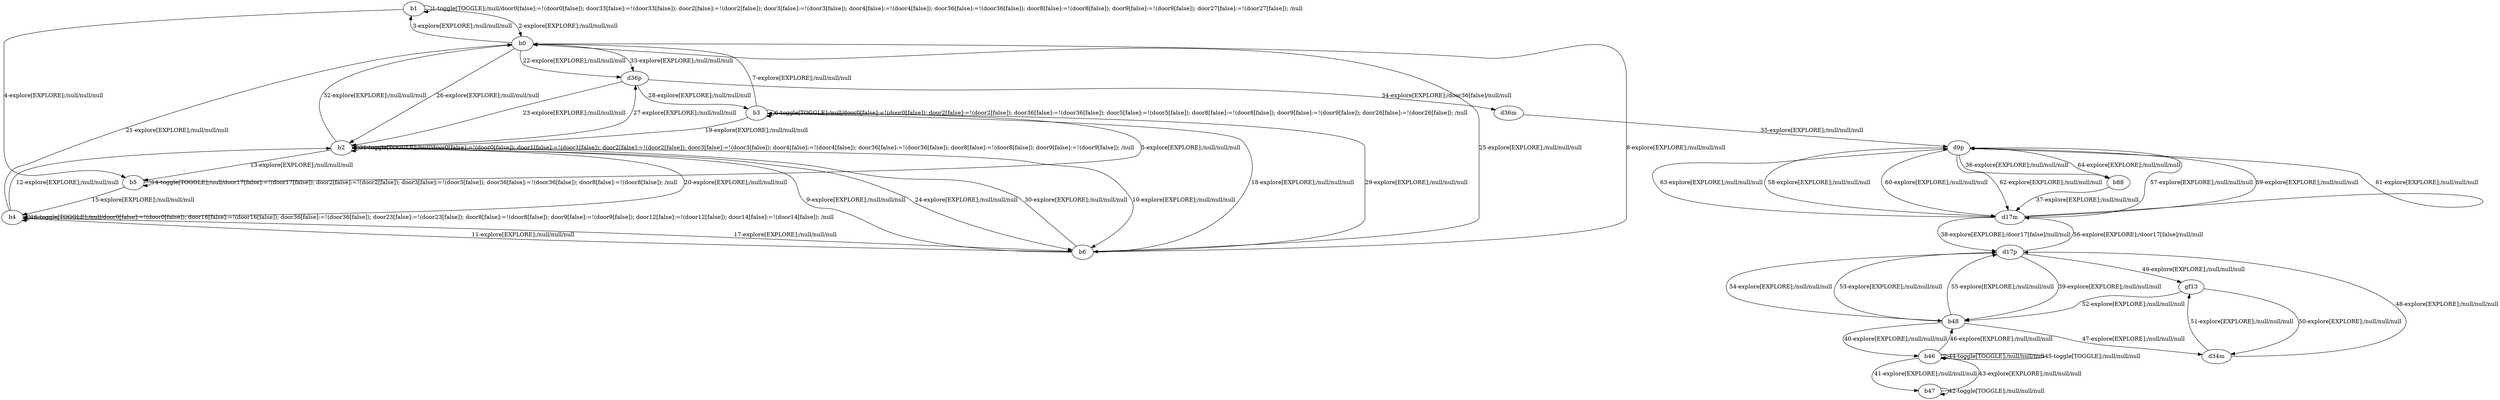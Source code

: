 # Total number of goals covered by this test: 3
# d34m --> d17p
# b46 --> b47
# b47 --> b47

digraph g {
"b1" -> "b1" [label = "1-toggle[TOGGLE];/null/door0[false]:=!(door0[false]); door33[false]:=!(door33[false]); door2[false]:=!(door2[false]); door3[false]:=!(door3[false]); door4[false]:=!(door4[false]); door36[false]:=!(door36[false]); door8[false]:=!(door8[false]); door9[false]:=!(door9[false]); door27[false]:=!(door27[false]); /null"];
"b1" -> "b0" [label = "2-explore[EXPLORE];/null/null/null"];
"b0" -> "b1" [label = "3-explore[EXPLORE];/null/null/null"];
"b1" -> "b5" [label = "4-explore[EXPLORE];/null/null/null"];
"b5" -> "b3" [label = "5-explore[EXPLORE];/null/null/null"];
"b3" -> "b3" [label = "6-toggle[TOGGLE];/null/door0[false]:=!(door0[false]); door2[false]:=!(door2[false]); door36[false]:=!(door36[false]); door5[false]:=!(door5[false]); door8[false]:=!(door8[false]); door9[false]:=!(door9[false]); door26[false]:=!(door26[false]); /null"];
"b3" -> "b0" [label = "7-explore[EXPLORE];/null/null/null"];
"b0" -> "b6" [label = "8-explore[EXPLORE];/null/null/null"];
"b6" -> "b2" [label = "9-explore[EXPLORE];/null/null/null"];
"b2" -> "b6" [label = "10-explore[EXPLORE];/null/null/null"];
"b6" -> "b4" [label = "11-explore[EXPLORE];/null/null/null"];
"b4" -> "b2" [label = "12-explore[EXPLORE];/null/null/null"];
"b2" -> "b5" [label = "13-explore[EXPLORE];/null/null/null"];
"b5" -> "b5" [label = "14-toggle[TOGGLE];/null/door17[false]:=!(door17[false]); door2[false]:=!(door2[false]); door3[false]:=!(door3[false]); door36[false]:=!(door36[false]); door8[false]:=!(door8[false]); /null"];
"b5" -> "b4" [label = "15-explore[EXPLORE];/null/null/null"];
"b4" -> "b4" [label = "16-toggle[TOGGLE];/null/door0[false]:=!(door0[false]); door16[false]:=!(door16[false]); door36[false]:=!(door36[false]); door23[false]:=!(door23[false]); door8[false]:=!(door8[false]); door9[false]:=!(door9[false]); door12[false]:=!(door12[false]); door14[false]:=!(door14[false]); /null"];
"b4" -> "b6" [label = "17-explore[EXPLORE];/null/null/null"];
"b6" -> "b3" [label = "18-explore[EXPLORE];/null/null/null"];
"b3" -> "b2" [label = "19-explore[EXPLORE];/null/null/null"];
"b2" -> "b4" [label = "20-explore[EXPLORE];/null/null/null"];
"b4" -> "b0" [label = "21-explore[EXPLORE];/null/null/null"];
"b0" -> "d36p" [label = "22-explore[EXPLORE];/null/null/null"];
"d36p" -> "b2" [label = "23-explore[EXPLORE];/null/null/null"];
"b2" -> "b6" [label = "24-explore[EXPLORE];/null/null/null"];
"b6" -> "b0" [label = "25-explore[EXPLORE];/null/null/null"];
"b0" -> "b2" [label = "26-explore[EXPLORE];/null/null/null"];
"b2" -> "d36p" [label = "27-explore[EXPLORE];/null/null/null"];
"d36p" -> "b3" [label = "28-explore[EXPLORE];/null/null/null"];
"b3" -> "b6" [label = "29-explore[EXPLORE];/null/null/null"];
"b6" -> "b2" [label = "30-explore[EXPLORE];/null/null/null"];
"b2" -> "b2" [label = "31-toggle[TOGGLE];/null/door0[false]:=!(door0[false]); door1[false]:=!(door1[false]); door2[false]:=!(door2[false]); door3[false]:=!(door3[false]); door4[false]:=!(door4[false]); door36[false]:=!(door36[false]); door8[false]:=!(door8[false]); door9[false]:=!(door9[false]); /null"];
"b2" -> "b0" [label = "32-explore[EXPLORE];/null/null/null"];
"b0" -> "d36p" [label = "33-explore[EXPLORE];/null/null/null"];
"d36p" -> "d36m" [label = "34-explore[EXPLORE];/door36[false]/null/null"];
"d36m" -> "d9p" [label = "35-explore[EXPLORE];/null/null/null"];
"d9p" -> "b88" [label = "36-explore[EXPLORE];/null/null/null"];
"b88" -> "d17m" [label = "37-explore[EXPLORE];/null/null/null"];
"d17m" -> "d17p" [label = "38-explore[EXPLORE];/door17[false]/null/null"];
"d17p" -> "b48" [label = "39-explore[EXPLORE];/null/null/null"];
"b48" -> "b46" [label = "40-explore[EXPLORE];/null/null/null"];
"b46" -> "b47" [label = "41-explore[EXPLORE];/null/null/null"];
"b47" -> "b47" [label = "42-toggle[TOGGLE];/null/null/null"];
"b47" -> "b46" [label = "43-explore[EXPLORE];/null/null/null"];
"b46" -> "b46" [label = "44-toggle[TOGGLE];/null/null/null"];
"b46" -> "b46" [label = "45-toggle[TOGGLE];/null/null/null"];
"b46" -> "b48" [label = "46-explore[EXPLORE];/null/null/null"];
"b48" -> "d34m" [label = "47-explore[EXPLORE];/null/null/null"];
"d34m" -> "d17p" [label = "48-explore[EXPLORE];/null/null/null"];
"d17p" -> "gf13" [label = "49-explore[EXPLORE];/null/null/null"];
"gf13" -> "d34m" [label = "50-explore[EXPLORE];/null/null/null"];
"d34m" -> "gf13" [label = "51-explore[EXPLORE];/null/null/null"];
"gf13" -> "b48" [label = "52-explore[EXPLORE];/null/null/null"];
"b48" -> "d17p" [label = "53-explore[EXPLORE];/null/null/null"];
"d17p" -> "b48" [label = "54-explore[EXPLORE];/null/null/null"];
"b48" -> "d17p" [label = "55-explore[EXPLORE];/null/null/null"];
"d17p" -> "d17m" [label = "56-explore[EXPLORE];/door17[false]/null/null"];
"d17m" -> "d9p" [label = "57-explore[EXPLORE];/null/null/null"];
"d9p" -> "d17m" [label = "58-explore[EXPLORE];/null/null/null"];
"d17m" -> "d9p" [label = "59-explore[EXPLORE];/null/null/null"];
"d9p" -> "d17m" [label = "60-explore[EXPLORE];/null/null/null"];
"d17m" -> "d9p" [label = "61-explore[EXPLORE];/null/null/null"];
"d9p" -> "d17m" [label = "62-explore[EXPLORE];/null/null/null"];
"d17m" -> "d9p" [label = "63-explore[EXPLORE];/null/null/null"];
"d9p" -> "b88" [label = "64-explore[EXPLORE];/null/null/null"];
}